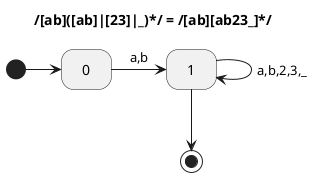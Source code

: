 @startuml
hide empty description
title /[ab]([ab]|[23]|_)*/ = /[ab][ab23_]*/

[*] -> 0

0 -> 1 : a,b
1 -> 1 : a,b,2,3,_

1 --> [*]
@enduml
